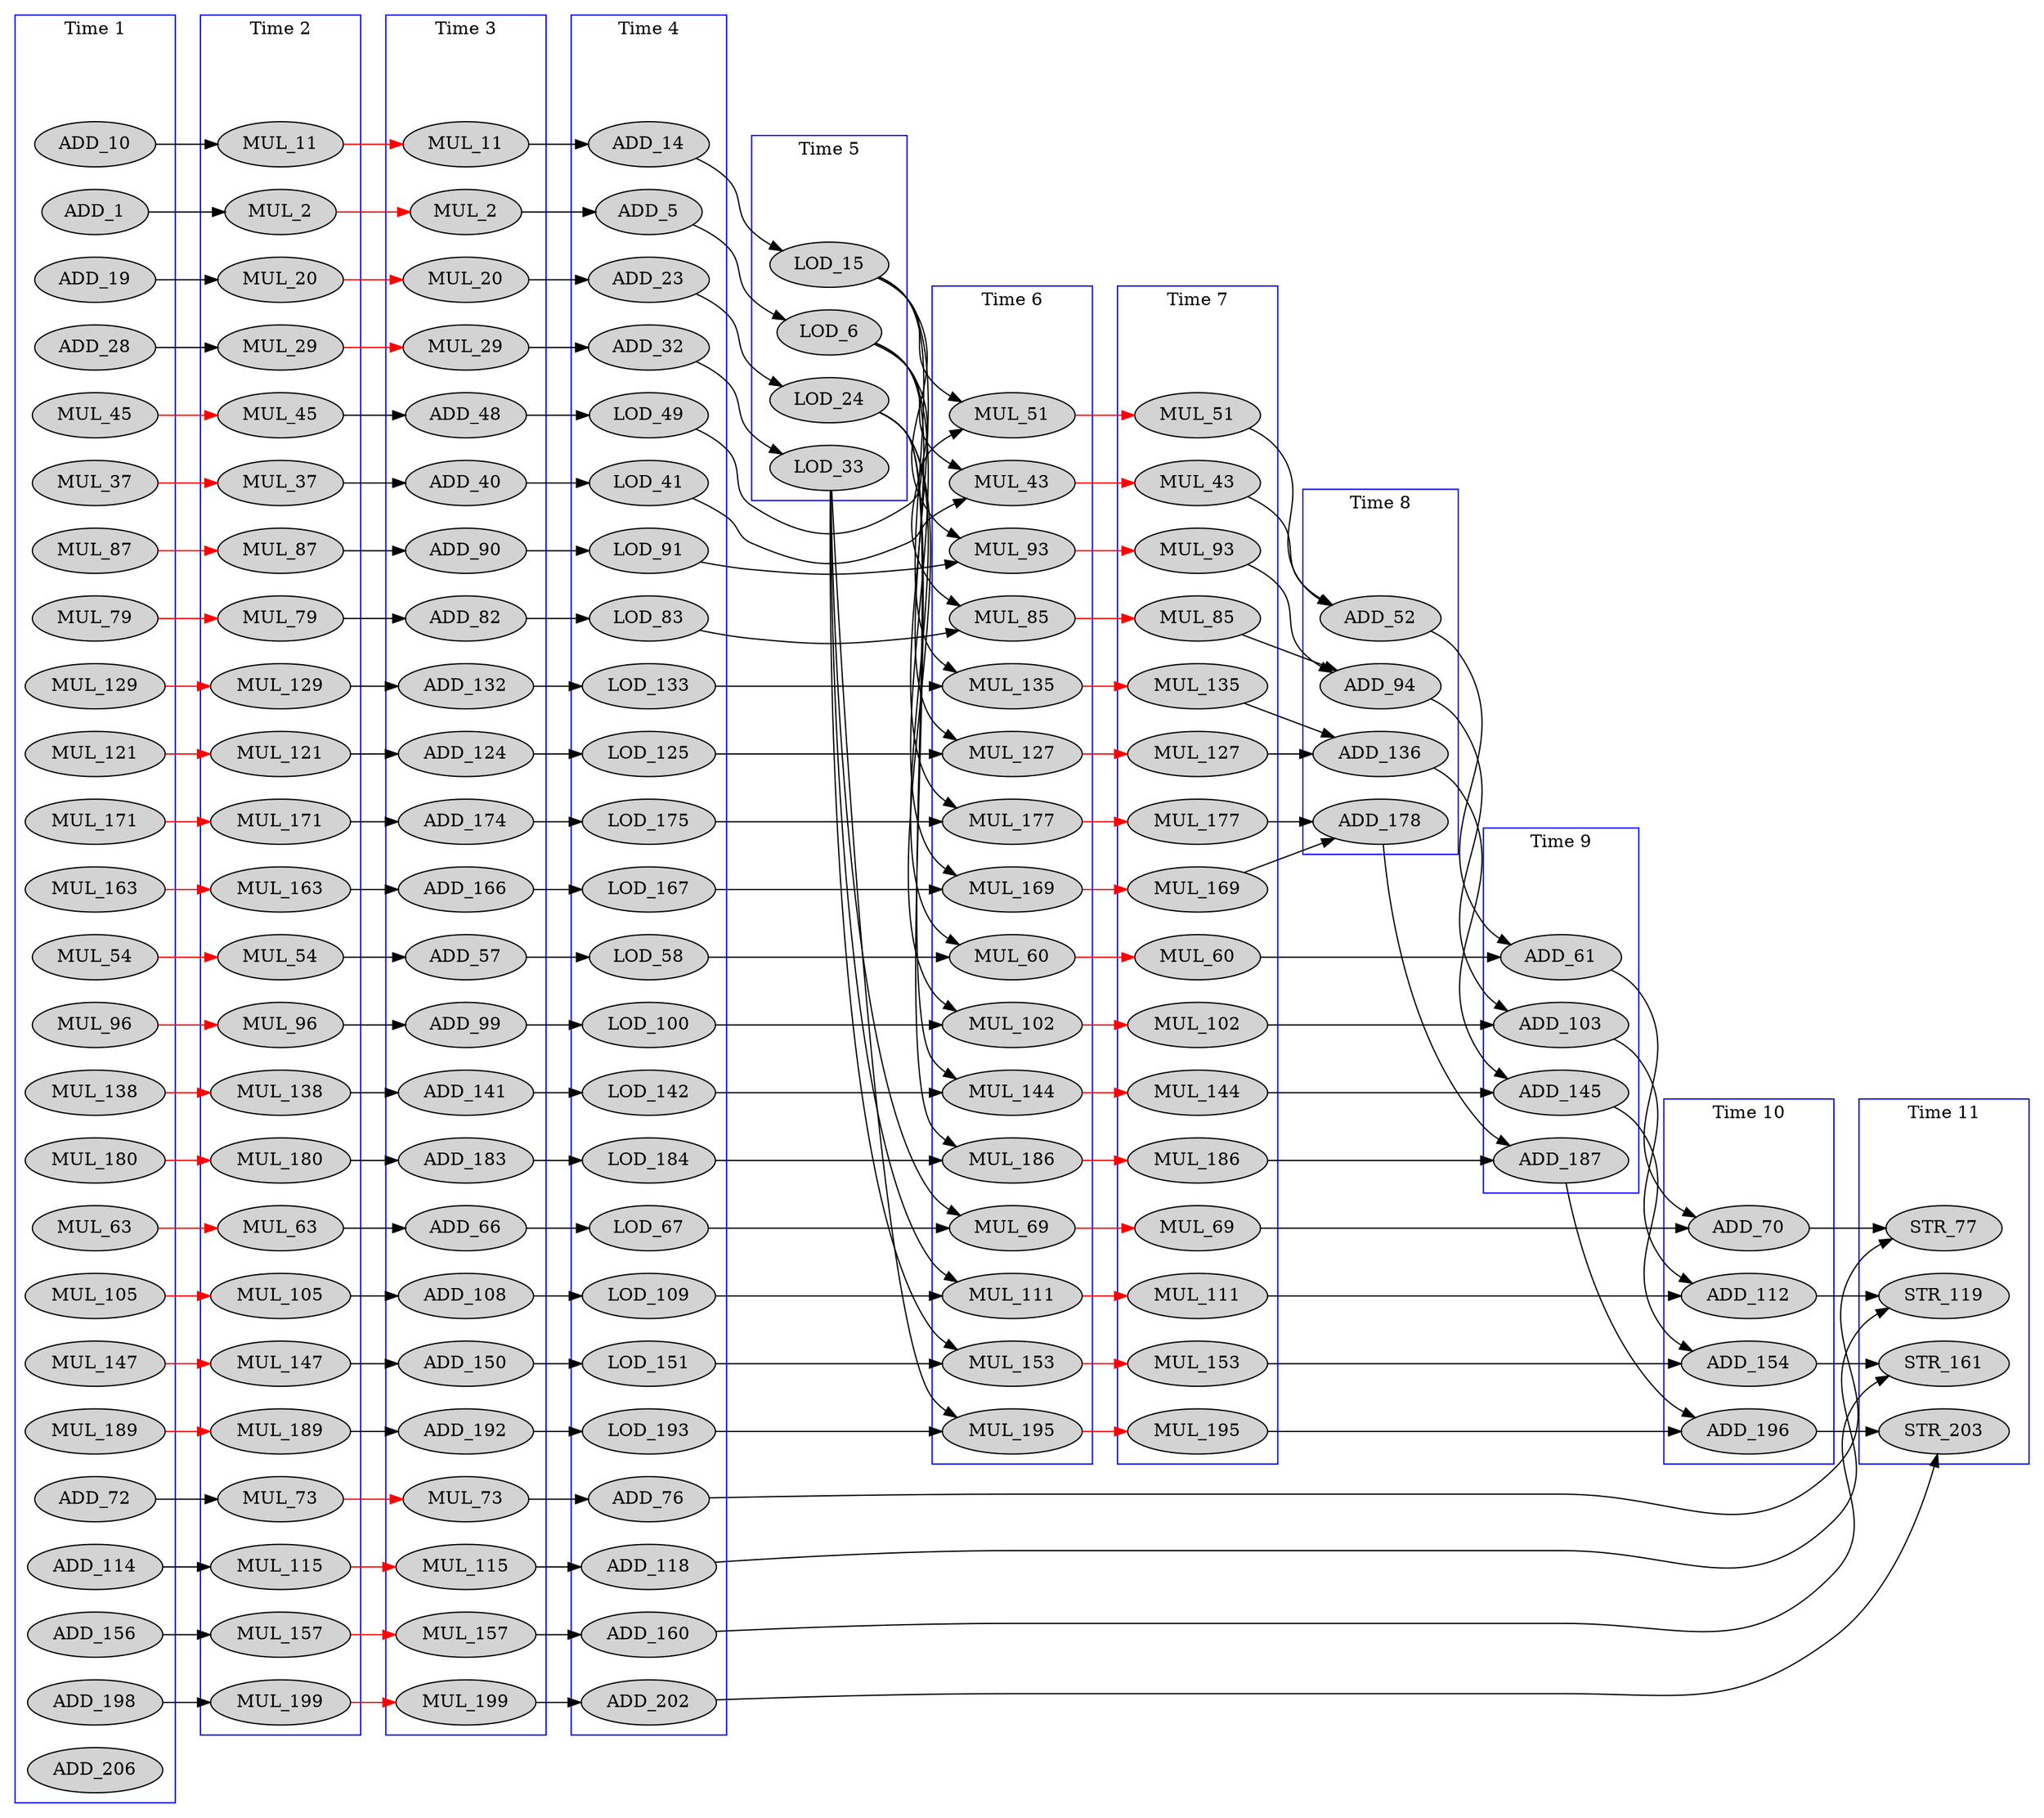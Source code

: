 digraph matmul_dfg__3 {
  rankdir = LR;
  newrank="true"
  subgraph cluster_1 {
    rank=same;
    node [style=filled];
    label = "Time 1";
    color = blue;
    pseudo_1 [style=invis];
    ADD_1
    ADD_10
    ADD_19
    ADD_28
    MUL_37_0 [label=MUL_37]
    MUL_45_0 [label=MUL_45]
    MUL_54_0 [label=MUL_54]
    MUL_63_0 [label=MUL_63]
    ADD_72
    MUL_79_0 [label=MUL_79]
    MUL_87_0 [label=MUL_87]
    MUL_96_0 [label=MUL_96]
    MUL_105_0 [label=MUL_105]
    ADD_114
    MUL_121_0 [label=MUL_121]
    MUL_129_0 [label=MUL_129]
    MUL_138_0 [label=MUL_138]
    MUL_147_0 [label=MUL_147]
    ADD_156
    MUL_163_0 [label=MUL_163]
    MUL_171_0 [label=MUL_171]
    MUL_180_0 [label=MUL_180]
    MUL_189_0 [label=MUL_189]
    ADD_198
    ADD_206
  }
  subgraph cluster_2 {
    rank=same;
    node [style=filled];
    label = "Time 2";
    color = blue;
    pseudo_2 [style=invis];
    MUL_2_0 [label=MUL_2]
    MUL_11_0 [label=MUL_11]
    MUL_20_0 [label=MUL_20]
    MUL_29_0 [label=MUL_29]
    MUL_37_1 [label=MUL_37]
    MUL_45_1 [label=MUL_45]
    MUL_54_1 [label=MUL_54]
    MUL_63_1 [label=MUL_63]
    MUL_73_0 [label=MUL_73]
    MUL_79_1 [label=MUL_79]
    MUL_87_1 [label=MUL_87]
    MUL_96_1 [label=MUL_96]
    MUL_105_1 [label=MUL_105]
    MUL_115_0 [label=MUL_115]
    MUL_121_1 [label=MUL_121]
    MUL_129_1 [label=MUL_129]
    MUL_138_1 [label=MUL_138]
    MUL_147_1 [label=MUL_147]
    MUL_157_0 [label=MUL_157]
    MUL_163_1 [label=MUL_163]
    MUL_171_1 [label=MUL_171]
    MUL_180_1 [label=MUL_180]
    MUL_189_1 [label=MUL_189]
    MUL_199_0 [label=MUL_199]
  }
  subgraph cluster_3 {
    rank=same;
    node [style=filled];
    label = "Time 3";
    color = blue;
    pseudo_3 [style=invis];
    MUL_2_1 [label=MUL_2]
    MUL_11_1 [label=MUL_11]
    MUL_20_1 [label=MUL_20]
    MUL_29_1 [label=MUL_29]
    ADD_40
    ADD_48
    ADD_57
    ADD_66
    MUL_73_1 [label=MUL_73]
    ADD_82
    ADD_90
    ADD_99
    ADD_108
    MUL_115_1 [label=MUL_115]
    ADD_124
    ADD_132
    ADD_141
    ADD_150
    MUL_157_1 [label=MUL_157]
    ADD_166
    ADD_174
    ADD_183
    ADD_192
    MUL_199_1 [label=MUL_199]
  }
  subgraph cluster_4 {
    rank=same;
    node [style=filled];
    label = "Time 4";
    color = blue;
    pseudo_4 [style=invis];
    ADD_5
    ADD_14
    ADD_23
    ADD_32
    LOD_41
    LOD_49
    LOD_58
    LOD_67
    ADD_76
    LOD_83
    LOD_91
    LOD_100
    LOD_109
    ADD_118
    LOD_125
    LOD_133
    LOD_142
    LOD_151
    ADD_160
    LOD_167
    LOD_175
    LOD_184
    LOD_193
    ADD_202
  }
  subgraph cluster_5 {
    rank=same;
    node [style=filled];
    label = "Time 5";
    color = blue;
    pseudo_5 [style=invis];
    LOD_6
    LOD_15
    LOD_24
    LOD_33
  }
  subgraph cluster_6 {
    rank=same;
    node [style=filled];
    label = "Time 6";
    color = blue;
    pseudo_6 [style=invis];
    MUL_43_0 [label=MUL_43]
    MUL_51_0 [label=MUL_51]
    MUL_60_0 [label=MUL_60]
    MUL_69_0 [label=MUL_69]
    MUL_85_0 [label=MUL_85]
    MUL_93_0 [label=MUL_93]
    MUL_102_0 [label=MUL_102]
    MUL_111_0 [label=MUL_111]
    MUL_127_0 [label=MUL_127]
    MUL_135_0 [label=MUL_135]
    MUL_144_0 [label=MUL_144]
    MUL_153_0 [label=MUL_153]
    MUL_169_0 [label=MUL_169]
    MUL_177_0 [label=MUL_177]
    MUL_186_0 [label=MUL_186]
    MUL_195_0 [label=MUL_195]
  }
  subgraph cluster_7 {
    rank=same;
    node [style=filled];
    label = "Time 7";
    color = blue;
    pseudo_7 [style=invis];
    MUL_43_1 [label=MUL_43]
    MUL_51_1 [label=MUL_51]
    MUL_60_1 [label=MUL_60]
    MUL_69_1 [label=MUL_69]
    MUL_85_1 [label=MUL_85]
    MUL_93_1 [label=MUL_93]
    MUL_102_1 [label=MUL_102]
    MUL_111_1 [label=MUL_111]
    MUL_127_1 [label=MUL_127]
    MUL_135_1 [label=MUL_135]
    MUL_144_1 [label=MUL_144]
    MUL_153_1 [label=MUL_153]
    MUL_169_1 [label=MUL_169]
    MUL_177_1 [label=MUL_177]
    MUL_186_1 [label=MUL_186]
    MUL_195_1 [label=MUL_195]
  }
  subgraph cluster_8 {
    rank=same;
    node [style=filled];
    label = "Time 8";
    color = blue;
    pseudo_8 [style=invis];
    ADD_52
    ADD_94
    ADD_136
    ADD_178
  }
  subgraph cluster_9 {
    rank=same;
    node [style=filled];
    label = "Time 9";
    color = blue;
    pseudo_9 [style=invis];
    ADD_61
    ADD_103
    ADD_145
    ADD_187
  }
  subgraph cluster_10 {
    rank=same;
    node [style=filled];
    label = "Time 10";
    color = blue;
    pseudo_10 [style=invis];
    ADD_70
    ADD_112
    ADD_154
    ADD_196
  }
  subgraph cluster_11 {
    rank=same;
    node [style=filled];
    label = "Time 11";
    color = blue;
    pseudo_11 [style=invis];
    STR_77
    STR_119
    STR_161
    STR_203
  }
    pseudo_1->pseudo_2 [style=invis];
    pseudo_2->pseudo_3 [style=invis];
    pseudo_3->pseudo_4 [style=invis];
    pseudo_4->pseudo_5 [style=invis];
    pseudo_5->pseudo_6 [style=invis];
    pseudo_6->pseudo_7 [style=invis];
    pseudo_7->pseudo_8 [style=invis];
    pseudo_8->pseudo_9 [style=invis];
    pseudo_9->pseudo_10 [style=invis];
    pseudo_10->pseudo_11 [style=invis];
    MUL_2_0 -> MUL_2_1 [color=red];
    MUL_11_0 -> MUL_11_1 [color=red];
    MUL_20_0 -> MUL_20_1 [color=red];
    MUL_29_0 -> MUL_29_1 [color=red];
    MUL_37_0 -> MUL_37_1 [color=red];
    MUL_43_0 -> MUL_43_1 [color=red];
    MUL_45_0 -> MUL_45_1 [color=red];
    MUL_51_0 -> MUL_51_1 [color=red];
    MUL_54_0 -> MUL_54_1 [color=red];
    MUL_60_0 -> MUL_60_1 [color=red];
    MUL_63_0 -> MUL_63_1 [color=red];
    MUL_69_0 -> MUL_69_1 [color=red];
    MUL_73_0 -> MUL_73_1 [color=red];
    MUL_79_0 -> MUL_79_1 [color=red];
    MUL_85_0 -> MUL_85_1 [color=red];
    MUL_87_0 -> MUL_87_1 [color=red];
    MUL_93_0 -> MUL_93_1 [color=red];
    MUL_96_0 -> MUL_96_1 [color=red];
    MUL_102_0 -> MUL_102_1 [color=red];
    MUL_105_0 -> MUL_105_1 [color=red];
    MUL_111_0 -> MUL_111_1 [color=red];
    MUL_115_0 -> MUL_115_1 [color=red];
    MUL_121_0 -> MUL_121_1 [color=red];
    MUL_127_0 -> MUL_127_1 [color=red];
    MUL_129_0 -> MUL_129_1 [color=red];
    MUL_135_0 -> MUL_135_1 [color=red];
    MUL_138_0 -> MUL_138_1 [color=red];
    MUL_144_0 -> MUL_144_1 [color=red];
    MUL_147_0 -> MUL_147_1 [color=red];
    MUL_153_0 -> MUL_153_1 [color=red];
    MUL_157_0 -> MUL_157_1 [color=red];
    MUL_163_0 -> MUL_163_1 [color=red];
    MUL_169_0 -> MUL_169_1 [color=red];
    MUL_171_0 -> MUL_171_1 [color=red];
    MUL_177_0 -> MUL_177_1 [color=red];
    MUL_180_0 -> MUL_180_1 [color=red];
    MUL_186_0 -> MUL_186_1 [color=red];
    MUL_189_0 -> MUL_189_1 [color=red];
    MUL_195_0 -> MUL_195_1 [color=red];
    MUL_199_0 -> MUL_199_1 [color=red];
    ADD_1 -> MUL_2_0 [ name = 1 ];
    MUL_2_1 -> ADD_5 [ name = 2 ];
    ADD_5 -> LOD_6 [ name = 3 ];
    LOD_6 -> MUL_43_0 [ name = 4 ];
    LOD_6 -> MUL_85_0 [ name = 5 ];
    LOD_6 -> MUL_127_0 [ name = 6 ];
    LOD_6 -> MUL_169_0 [ name = 7 ];
    ADD_10 -> MUL_11_0 [ name = 9 ];
    MUL_11_1 -> ADD_14 [ name = 10 ];
    ADD_14 -> LOD_15 [ name = 11 ];
    LOD_15 -> MUL_51_0 [ name = 12 ];
    LOD_15 -> MUL_93_0 [ name = 13 ];
    LOD_15 -> MUL_135_0 [ name = 14 ];
    LOD_15 -> MUL_177_0 [ name = 15 ];
    ADD_19 -> MUL_20_0 [ name = 17 ];
    MUL_20_1 -> ADD_23 [ name = 18 ];
    ADD_23 -> LOD_24 [ name = 19 ];
    LOD_24 -> MUL_60_0 [ name = 20 ];
    LOD_24 -> MUL_102_0 [ name = 21 ];
    LOD_24 -> MUL_144_0 [ name = 22 ];
    LOD_24 -> MUL_186_0 [ name = 23 ];
    ADD_28 -> MUL_29_0 [ name = 25 ];
    MUL_29_1 -> ADD_32 [ name = 26 ];
    ADD_32 -> LOD_33 [ name = 27 ];
    LOD_33 -> MUL_69_0 [ name = 28 ];
    LOD_33 -> MUL_111_0 [ name = 29 ];
    LOD_33 -> MUL_153_0 [ name = 30 ];
    LOD_33 -> MUL_195_0 [ name = 31 ];
    MUL_37_1 -> ADD_40 [ name = 33 ];
    ADD_40 -> LOD_41 [ name = 34 ];
    LOD_41 -> MUL_43_0 [ name = 35 ];
    MUL_43_1 -> ADD_52 [ name = 36 ];
    MUL_45_1 -> ADD_48 [ name = 38 ];
    ADD_48 -> LOD_49 [ name = 39 ];
    LOD_49 -> MUL_51_0 [ name = 40 ];
    MUL_51_1 -> ADD_52 [ name = 41 ];
    ADD_52 -> ADD_61 [ name = 42 ];
    MUL_54_1 -> ADD_57 [ name = 44 ];
    ADD_57 -> LOD_58 [ name = 45 ];
    LOD_58 -> MUL_60_0 [ name = 46 ];
    MUL_60_1 -> ADD_61 [ name = 47 ];
    ADD_61 -> ADD_70 [ name = 48 ];
    MUL_63_1 -> ADD_66 [ name = 50 ];
    ADD_66 -> LOD_67 [ name = 51 ];
    LOD_67 -> MUL_69_0 [ name = 52 ];
    MUL_69_1 -> ADD_70 [ name = 53 ];
    ADD_70 -> STR_77 [ name = 54 ];
    ADD_72 -> MUL_73_0 [ name = 56 ];
    MUL_73_1 -> ADD_76 [ name = 57 ];
    ADD_76 -> STR_77 [ name = 58 ];
    MUL_79_1 -> ADD_82 [ name = 60 ];
    ADD_82 -> LOD_83 [ name = 61 ];
    LOD_83 -> MUL_85_0 [ name = 62 ];
    MUL_85_1 -> ADD_94 [ name = 63 ];
    MUL_87_1 -> ADD_90 [ name = 65 ];
    ADD_90 -> LOD_91 [ name = 66 ];
    LOD_91 -> MUL_93_0 [ name = 67 ];
    MUL_93_1 -> ADD_94 [ name = 68 ];
    ADD_94 -> ADD_103 [ name = 69 ];
    MUL_96_1 -> ADD_99 [ name = 71 ];
    ADD_99 -> LOD_100 [ name = 72 ];
    LOD_100 -> MUL_102_0 [ name = 73 ];
    MUL_102_1 -> ADD_103 [ name = 74 ];
    ADD_103 -> ADD_112 [ name = 75 ];
    MUL_105_1 -> ADD_108 [ name = 77 ];
    ADD_108 -> LOD_109 [ name = 78 ];
    LOD_109 -> MUL_111_0 [ name = 79 ];
    MUL_111_1 -> ADD_112 [ name = 80 ];
    ADD_112 -> STR_119 [ name = 81 ];
    ADD_114 -> MUL_115_0 [ name = 83 ];
    MUL_115_1 -> ADD_118 [ name = 84 ];
    ADD_118 -> STR_119 [ name = 85 ];
    MUL_121_1 -> ADD_124 [ name = 87 ];
    ADD_124 -> LOD_125 [ name = 88 ];
    LOD_125 -> MUL_127_0 [ name = 89 ];
    MUL_127_1 -> ADD_136 [ name = 90 ];
    MUL_129_1 -> ADD_132 [ name = 92 ];
    ADD_132 -> LOD_133 [ name = 93 ];
    LOD_133 -> MUL_135_0 [ name = 94 ];
    MUL_135_1 -> ADD_136 [ name = 95 ];
    ADD_136 -> ADD_145 [ name = 96 ];
    MUL_138_1 -> ADD_141 [ name = 98 ];
    ADD_141 -> LOD_142 [ name = 99 ];
    LOD_142 -> MUL_144_0 [ name = 100 ];
    MUL_144_1 -> ADD_145 [ name = 101 ];
    ADD_145 -> ADD_154 [ name = 102 ];
    MUL_147_1 -> ADD_150 [ name = 104 ];
    ADD_150 -> LOD_151 [ name = 105 ];
    LOD_151 -> MUL_153_0 [ name = 106 ];
    MUL_153_1 -> ADD_154 [ name = 107 ];
    ADD_154 -> STR_161 [ name = 108 ];
    ADD_156 -> MUL_157_0 [ name = 110 ];
    MUL_157_1 -> ADD_160 [ name = 111 ];
    ADD_160 -> STR_161 [ name = 112 ];
    MUL_163_1 -> ADD_166 [ name = 114 ];
    ADD_166 -> LOD_167 [ name = 115 ];
    LOD_167 -> MUL_169_0 [ name = 116 ];
    MUL_169_1 -> ADD_178 [ name = 117 ];
    MUL_171_1 -> ADD_174 [ name = 119 ];
    ADD_174 -> LOD_175 [ name = 120 ];
    LOD_175 -> MUL_177_0 [ name = 121 ];
    MUL_177_1 -> ADD_178 [ name = 122 ];
    ADD_178 -> ADD_187 [ name = 123 ];
    MUL_180_1 -> ADD_183 [ name = 125 ];
    ADD_183 -> LOD_184 [ name = 126 ];
    LOD_184 -> MUL_186_0 [ name = 127 ];
    MUL_186_1 -> ADD_187 [ name = 128 ];
    ADD_187 -> ADD_196 [ name = 129 ];
    MUL_189_1 -> ADD_192 [ name = 131 ];
    ADD_192 -> LOD_193 [ name = 132 ];
    LOD_193 -> MUL_195_0 [ name = 133 ];
    MUL_195_1 -> ADD_196 [ name = 134 ];
    ADD_196 -> STR_203 [ name = 135 ];
    ADD_198 -> MUL_199_0 [ name = 137 ];
    MUL_199_1 -> ADD_202 [ name = 138 ];
    ADD_202 -> STR_203 [ name = 139 ];
}